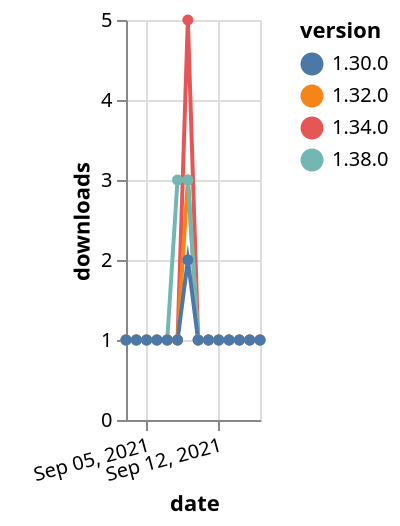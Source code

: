{"$schema": "https://vega.github.io/schema/vega-lite/v5.json", "description": "A simple bar chart with embedded data.", "data": {"values": [{"date": "2021-09-03", "total": 176, "delta": 1, "version": "1.34.0"}, {"date": "2021-09-04", "total": 177, "delta": 1, "version": "1.34.0"}, {"date": "2021-09-05", "total": 178, "delta": 1, "version": "1.34.0"}, {"date": "2021-09-06", "total": 179, "delta": 1, "version": "1.34.0"}, {"date": "2021-09-07", "total": 180, "delta": 1, "version": "1.34.0"}, {"date": "2021-09-08", "total": 181, "delta": 1, "version": "1.34.0"}, {"date": "2021-09-09", "total": 186, "delta": 5, "version": "1.34.0"}, {"date": "2021-09-10", "total": 187, "delta": 1, "version": "1.34.0"}, {"date": "2021-09-11", "total": 188, "delta": 1, "version": "1.34.0"}, {"date": "2021-09-12", "total": 189, "delta": 1, "version": "1.34.0"}, {"date": "2021-09-13", "total": 190, "delta": 1, "version": "1.34.0"}, {"date": "2021-09-14", "total": 191, "delta": 1, "version": "1.34.0"}, {"date": "2021-09-15", "total": 192, "delta": 1, "version": "1.34.0"}, {"date": "2021-09-16", "total": 193, "delta": 1, "version": "1.34.0"}, {"date": "2021-09-03", "total": 332, "delta": 1, "version": "1.32.0"}, {"date": "2021-09-04", "total": 333, "delta": 1, "version": "1.32.0"}, {"date": "2021-09-05", "total": 334, "delta": 1, "version": "1.32.0"}, {"date": "2021-09-06", "total": 335, "delta": 1, "version": "1.32.0"}, {"date": "2021-09-07", "total": 336, "delta": 1, "version": "1.32.0"}, {"date": "2021-09-08", "total": 337, "delta": 1, "version": "1.32.0"}, {"date": "2021-09-09", "total": 340, "delta": 3, "version": "1.32.0"}, {"date": "2021-09-10", "total": 341, "delta": 1, "version": "1.32.0"}, {"date": "2021-09-11", "total": 342, "delta": 1, "version": "1.32.0"}, {"date": "2021-09-12", "total": 343, "delta": 1, "version": "1.32.0"}, {"date": "2021-09-13", "total": 344, "delta": 1, "version": "1.32.0"}, {"date": "2021-09-14", "total": 345, "delta": 1, "version": "1.32.0"}, {"date": "2021-09-15", "total": 346, "delta": 1, "version": "1.32.0"}, {"date": "2021-09-16", "total": 347, "delta": 1, "version": "1.32.0"}, {"date": "2021-09-03", "total": 185, "delta": 1, "version": "1.38.0"}, {"date": "2021-09-04", "total": 186, "delta": 1, "version": "1.38.0"}, {"date": "2021-09-05", "total": 187, "delta": 1, "version": "1.38.0"}, {"date": "2021-09-06", "total": 188, "delta": 1, "version": "1.38.0"}, {"date": "2021-09-07", "total": 189, "delta": 1, "version": "1.38.0"}, {"date": "2021-09-08", "total": 192, "delta": 3, "version": "1.38.0"}, {"date": "2021-09-09", "total": 195, "delta": 3, "version": "1.38.0"}, {"date": "2021-09-10", "total": 196, "delta": 1, "version": "1.38.0"}, {"date": "2021-09-11", "total": 197, "delta": 1, "version": "1.38.0"}, {"date": "2021-09-12", "total": 198, "delta": 1, "version": "1.38.0"}, {"date": "2021-09-13", "total": 199, "delta": 1, "version": "1.38.0"}, {"date": "2021-09-14", "total": 200, "delta": 1, "version": "1.38.0"}, {"date": "2021-09-15", "total": 201, "delta": 1, "version": "1.38.0"}, {"date": "2021-09-16", "total": 202, "delta": 1, "version": "1.38.0"}, {"date": "2021-09-03", "total": 242, "delta": 1, "version": "1.30.0"}, {"date": "2021-09-04", "total": 243, "delta": 1, "version": "1.30.0"}, {"date": "2021-09-05", "total": 244, "delta": 1, "version": "1.30.0"}, {"date": "2021-09-06", "total": 245, "delta": 1, "version": "1.30.0"}, {"date": "2021-09-07", "total": 246, "delta": 1, "version": "1.30.0"}, {"date": "2021-09-08", "total": 247, "delta": 1, "version": "1.30.0"}, {"date": "2021-09-09", "total": 249, "delta": 2, "version": "1.30.0"}, {"date": "2021-09-10", "total": 250, "delta": 1, "version": "1.30.0"}, {"date": "2021-09-11", "total": 251, "delta": 1, "version": "1.30.0"}, {"date": "2021-09-12", "total": 252, "delta": 1, "version": "1.30.0"}, {"date": "2021-09-13", "total": 253, "delta": 1, "version": "1.30.0"}, {"date": "2021-09-14", "total": 254, "delta": 1, "version": "1.30.0"}, {"date": "2021-09-15", "total": 255, "delta": 1, "version": "1.30.0"}, {"date": "2021-09-16", "total": 256, "delta": 1, "version": "1.30.0"}]}, "width": "container", "mark": {"type": "line", "point": {"filled": true}}, "encoding": {"x": {"field": "date", "type": "temporal", "timeUnit": "yearmonthdate", "title": "date", "axis": {"labelAngle": -15}}, "y": {"field": "delta", "type": "quantitative", "title": "downloads"}, "color": {"field": "version", "type": "nominal"}, "tooltip": {"field": "delta"}}}